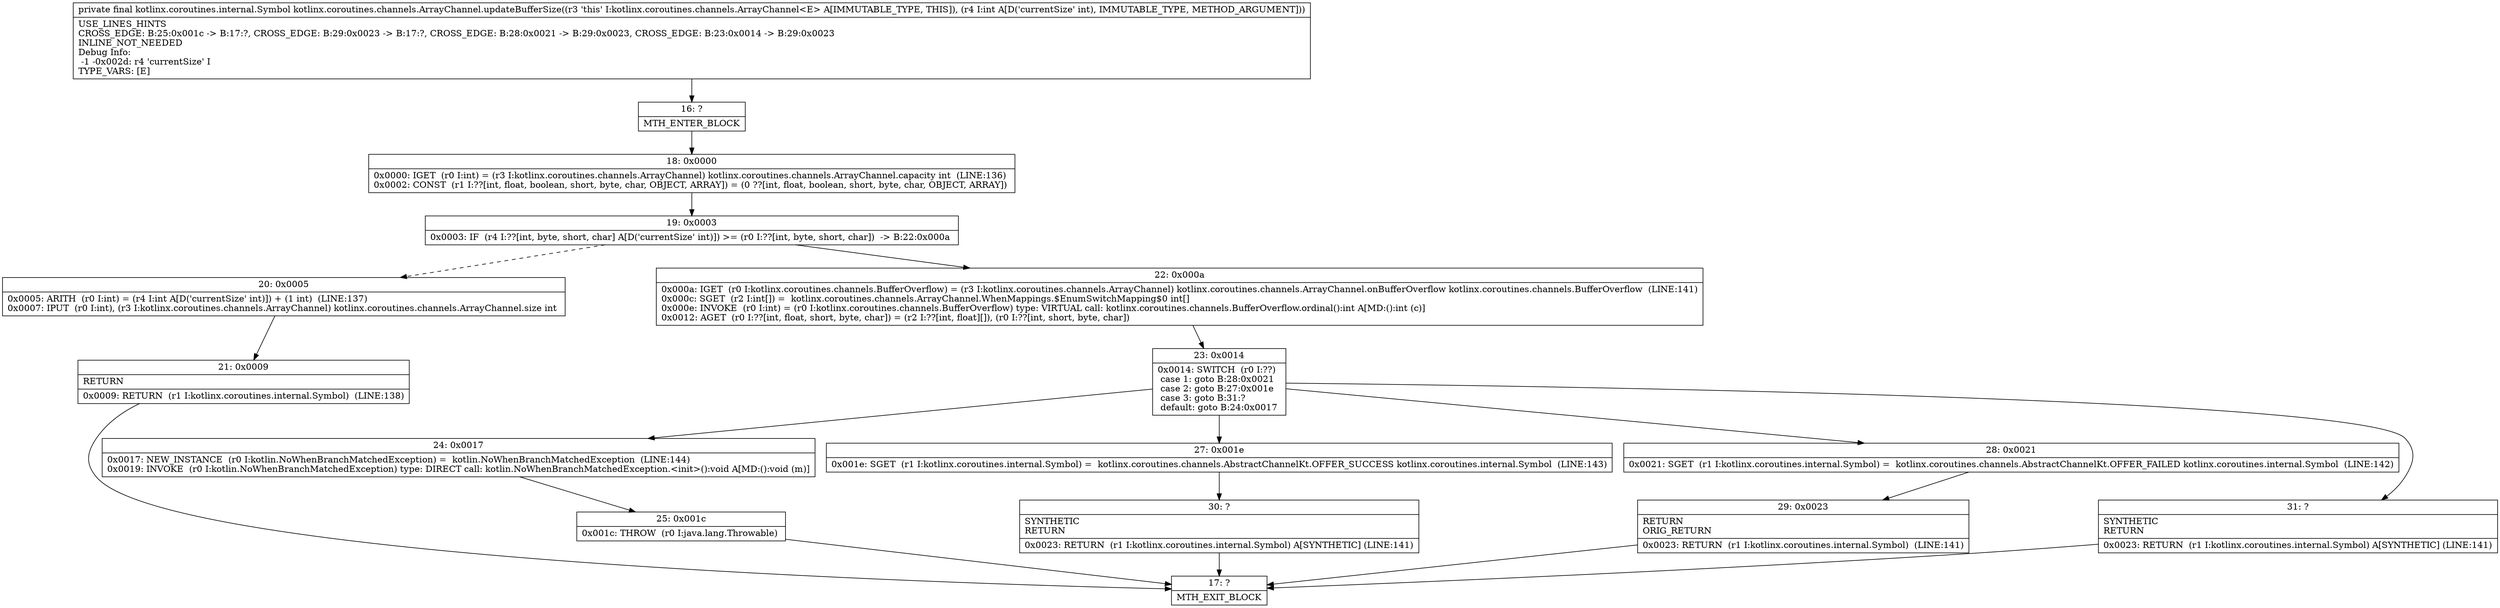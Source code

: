 digraph "CFG forkotlinx.coroutines.channels.ArrayChannel.updateBufferSize(I)Lkotlinx\/coroutines\/internal\/Symbol;" {
Node_16 [shape=record,label="{16\:\ ?|MTH_ENTER_BLOCK\l}"];
Node_18 [shape=record,label="{18\:\ 0x0000|0x0000: IGET  (r0 I:int) = (r3 I:kotlinx.coroutines.channels.ArrayChannel) kotlinx.coroutines.channels.ArrayChannel.capacity int  (LINE:136)\l0x0002: CONST  (r1 I:??[int, float, boolean, short, byte, char, OBJECT, ARRAY]) = (0 ??[int, float, boolean, short, byte, char, OBJECT, ARRAY]) \l}"];
Node_19 [shape=record,label="{19\:\ 0x0003|0x0003: IF  (r4 I:??[int, byte, short, char] A[D('currentSize' int)]) \>= (r0 I:??[int, byte, short, char])  \-\> B:22:0x000a \l}"];
Node_20 [shape=record,label="{20\:\ 0x0005|0x0005: ARITH  (r0 I:int) = (r4 I:int A[D('currentSize' int)]) + (1 int)  (LINE:137)\l0x0007: IPUT  (r0 I:int), (r3 I:kotlinx.coroutines.channels.ArrayChannel) kotlinx.coroutines.channels.ArrayChannel.size int \l}"];
Node_21 [shape=record,label="{21\:\ 0x0009|RETURN\l|0x0009: RETURN  (r1 I:kotlinx.coroutines.internal.Symbol)  (LINE:138)\l}"];
Node_17 [shape=record,label="{17\:\ ?|MTH_EXIT_BLOCK\l}"];
Node_22 [shape=record,label="{22\:\ 0x000a|0x000a: IGET  (r0 I:kotlinx.coroutines.channels.BufferOverflow) = (r3 I:kotlinx.coroutines.channels.ArrayChannel) kotlinx.coroutines.channels.ArrayChannel.onBufferOverflow kotlinx.coroutines.channels.BufferOverflow  (LINE:141)\l0x000c: SGET  (r2 I:int[]) =  kotlinx.coroutines.channels.ArrayChannel.WhenMappings.$EnumSwitchMapping$0 int[] \l0x000e: INVOKE  (r0 I:int) = (r0 I:kotlinx.coroutines.channels.BufferOverflow) type: VIRTUAL call: kotlinx.coroutines.channels.BufferOverflow.ordinal():int A[MD:():int (c)]\l0x0012: AGET  (r0 I:??[int, float, short, byte, char]) = (r2 I:??[int, float][]), (r0 I:??[int, short, byte, char]) \l}"];
Node_23 [shape=record,label="{23\:\ 0x0014|0x0014: SWITCH  (r0 I:??)\l case 1: goto B:28:0x0021\l case 2: goto B:27:0x001e\l case 3: goto B:31:?\l default: goto B:24:0x0017 \l}"];
Node_24 [shape=record,label="{24\:\ 0x0017|0x0017: NEW_INSTANCE  (r0 I:kotlin.NoWhenBranchMatchedException) =  kotlin.NoWhenBranchMatchedException  (LINE:144)\l0x0019: INVOKE  (r0 I:kotlin.NoWhenBranchMatchedException) type: DIRECT call: kotlin.NoWhenBranchMatchedException.\<init\>():void A[MD:():void (m)]\l}"];
Node_25 [shape=record,label="{25\:\ 0x001c|0x001c: THROW  (r0 I:java.lang.Throwable) \l}"];
Node_27 [shape=record,label="{27\:\ 0x001e|0x001e: SGET  (r1 I:kotlinx.coroutines.internal.Symbol) =  kotlinx.coroutines.channels.AbstractChannelKt.OFFER_SUCCESS kotlinx.coroutines.internal.Symbol  (LINE:143)\l}"];
Node_30 [shape=record,label="{30\:\ ?|SYNTHETIC\lRETURN\l|0x0023: RETURN  (r1 I:kotlinx.coroutines.internal.Symbol) A[SYNTHETIC] (LINE:141)\l}"];
Node_28 [shape=record,label="{28\:\ 0x0021|0x0021: SGET  (r1 I:kotlinx.coroutines.internal.Symbol) =  kotlinx.coroutines.channels.AbstractChannelKt.OFFER_FAILED kotlinx.coroutines.internal.Symbol  (LINE:142)\l}"];
Node_29 [shape=record,label="{29\:\ 0x0023|RETURN\lORIG_RETURN\l|0x0023: RETURN  (r1 I:kotlinx.coroutines.internal.Symbol)  (LINE:141)\l}"];
Node_31 [shape=record,label="{31\:\ ?|SYNTHETIC\lRETURN\l|0x0023: RETURN  (r1 I:kotlinx.coroutines.internal.Symbol) A[SYNTHETIC] (LINE:141)\l}"];
MethodNode[shape=record,label="{private final kotlinx.coroutines.internal.Symbol kotlinx.coroutines.channels.ArrayChannel.updateBufferSize((r3 'this' I:kotlinx.coroutines.channels.ArrayChannel\<E\> A[IMMUTABLE_TYPE, THIS]), (r4 I:int A[D('currentSize' int), IMMUTABLE_TYPE, METHOD_ARGUMENT]))  | USE_LINES_HINTS\lCROSS_EDGE: B:25:0x001c \-\> B:17:?, CROSS_EDGE: B:29:0x0023 \-\> B:17:?, CROSS_EDGE: B:28:0x0021 \-\> B:29:0x0023, CROSS_EDGE: B:23:0x0014 \-\> B:29:0x0023\lINLINE_NOT_NEEDED\lDebug Info:\l  \-1 \-0x002d: r4 'currentSize' I\lTYPE_VARS: [E]\l}"];
MethodNode -> Node_16;Node_16 -> Node_18;
Node_18 -> Node_19;
Node_19 -> Node_20[style=dashed];
Node_19 -> Node_22;
Node_20 -> Node_21;
Node_21 -> Node_17;
Node_22 -> Node_23;
Node_23 -> Node_24;
Node_23 -> Node_27;
Node_23 -> Node_28;
Node_23 -> Node_31;
Node_24 -> Node_25;
Node_25 -> Node_17;
Node_27 -> Node_30;
Node_30 -> Node_17;
Node_28 -> Node_29;
Node_29 -> Node_17;
Node_31 -> Node_17;
}

